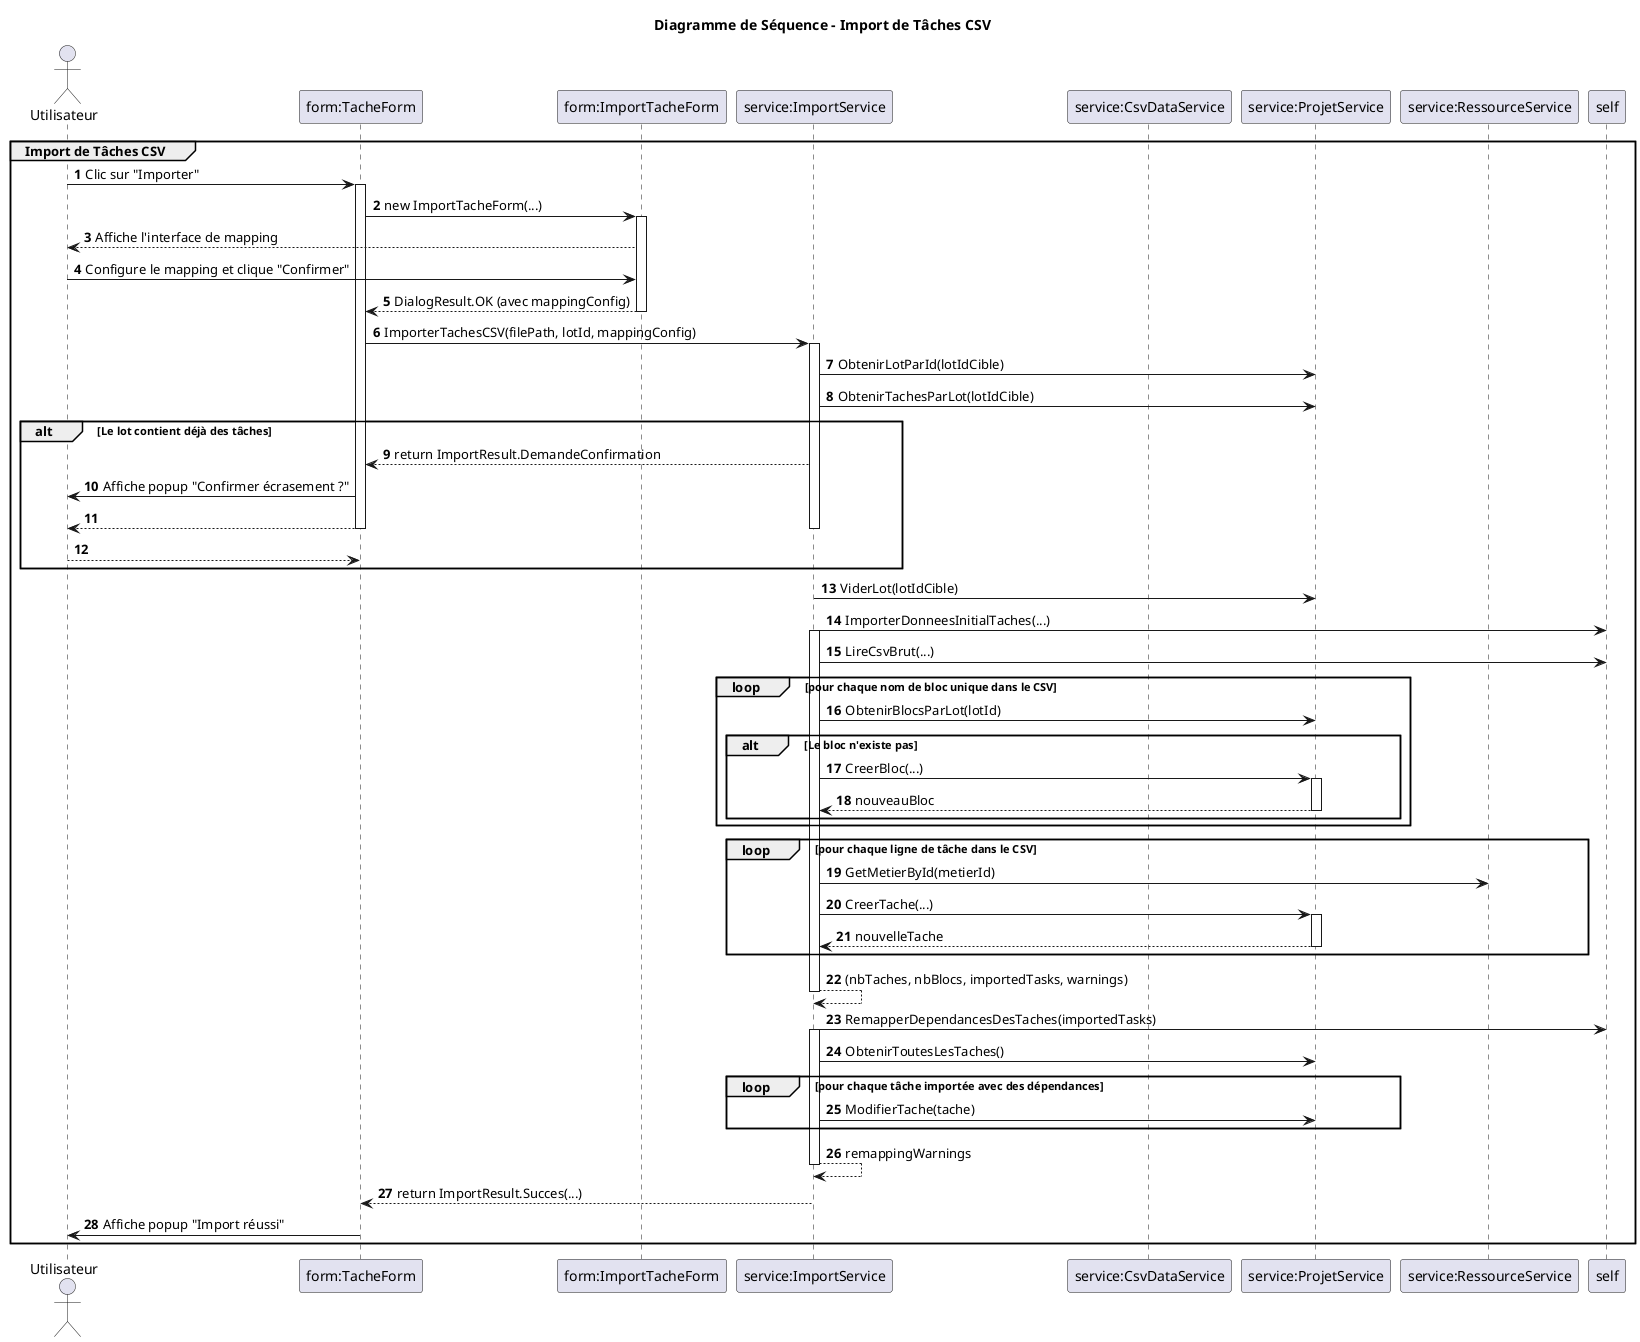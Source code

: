 @startuml
'---------------------------------
' Titre et Configuration
'---------------------------------
title Diagramme de Séquence - Import de Tâches CSV
autonumber

actor Utilisateur

'---------------------------------
' Participants
'---------------------------------
participant "form:TacheForm" as TacheForm
participant "form:ImportTacheForm" as ImportTacheForm
participant "service:ImportService" as ImportService
participant "service:CsvDataService" as CsvDataService
participant "service:ProjetService" as ProjetService
participant "service:RessourceService" as RessourceService

'=================================
' GROUPE: Import de Tâches
'=================================
group Import de Tâches CSV

    Utilisateur -> TacheForm : Clic sur "Importer"
    activate TacheForm
    
    TacheForm -> ImportTacheForm : new ImportTacheForm(...)
    activate ImportTacheForm
    ImportTacheForm --> Utilisateur : Affiche l'interface de mapping
    
    Utilisateur -> ImportTacheForm : Configure le mapping et clique "Confirmer"
    ImportTacheForm --> TacheForm : DialogResult.OK (avec mappingConfig)
    deactivate ImportTacheForm
    
    TacheForm -> ImportService : ImporterTachesCSV(filePath, lotId, mappingConfig)
    activate ImportService
    
    '-- Phase de pré-vérification --'
    ImportService -> ProjetService : ObtenirLotParId(lotIdCible)
    ImportService -> ProjetService : ObtenirTachesParLot(lotIdCible)
    
    alt Le lot contient déjà des tâches
        ImportService --> TacheForm : return ImportResult.DemandeConfirmation
        TacheForm -> Utilisateur : Affiche popup "Confirmer écrasement ?"
        ' (Le flux s'arrête ici pour cette séquence, un nouvel appel serait fait)
        TacheForm --> Utilisateur
        deactivate TacheForm
        deactivate ImportService
        return
    end
    
    '-- Phase d'import --'
    ImportService -> ProjetService : ViderLot(lotIdCible)
    
    ImportService -> self : ImporterDonneesInitialTaches(...)
    activate ImportService
    
    ImportService -> self : LireCsvBrut(...)
    
    loop pour chaque nom de bloc unique dans le CSV
        ImportService -> ProjetService : ObtenirBlocsParLot(lotId)
        alt Le bloc n'existe pas
            ImportService -> ProjetService : CreerBloc(...)
            activate ProjetService
            ProjetService --> ImportService : nouveauBloc
            deactivate ProjetService
        end
    end
    
    loop pour chaque ligne de tâche dans le CSV
        ImportService -> RessourceService : GetMetierById(metierId)
        
        ImportService -> ProjetService : CreerTache(...)
        activate ProjetService
        ProjetService --> ImportService : nouvelleTache
        deactivate ProjetService
        ' (autres affectations sur la tâche...)
    end
    
    ImportService --> ImportService : (nbTaches, nbBlocs, importedTasks, warnings)
    deactivate ImportService
    
    '-- Phase de post-traitement (dépendances) --'
    ImportService -> self : RemapperDependancesDesTaches(importedTasks)
    activate ImportService
    
    ImportService -> ProjetService : ObtenirToutesLesTaches()
    
    loop pour chaque tâche importée avec des dépendances
        ImportService -> ProjetService : ModifierTache(tache)
    end
    
    ImportService --> ImportService : remappingWarnings
    deactivate ImportService
    
    ImportService --> TacheForm : return ImportResult.Succes(...)
    deactivate ImportService
    
    TacheForm -> Utilisateur : Affiche popup "Import réussi"
    deactivate TacheForm

end
@enduml